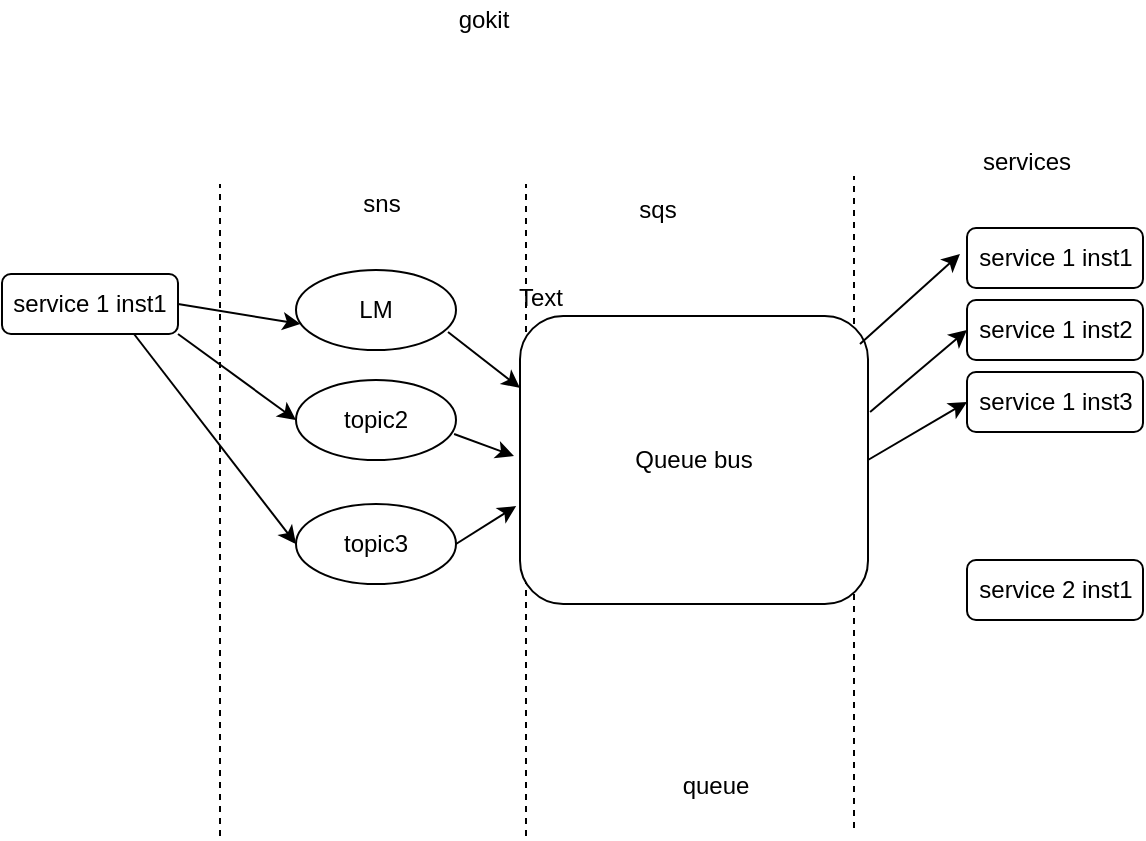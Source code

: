 <mxfile version="12.8.1" type="github">
  <diagram id="ix_fUZOsR6slZsx-RnOL" name="Page-1">
    <mxGraphModel dx="810" dy="547" grid="0" gridSize="10" guides="1" tooltips="1" connect="1" arrows="1" fold="1" page="1" pageScale="1" pageWidth="827" pageHeight="1169" math="0" shadow="0">
      <root>
        <mxCell id="0" />
        <mxCell id="1" parent="0" />
        <mxCell id="AFI3RFbE6YBjgJ-2qLaX-2" value="LM" style="ellipse;whiteSpace=wrap;html=1;" vertex="1" parent="1">
          <mxGeometry x="258" y="174" width="80" height="40" as="geometry" />
        </mxCell>
        <mxCell id="AFI3RFbE6YBjgJ-2qLaX-3" value="topic2" style="ellipse;whiteSpace=wrap;html=1;" vertex="1" parent="1">
          <mxGeometry x="258" y="229" width="80" height="40" as="geometry" />
        </mxCell>
        <mxCell id="AFI3RFbE6YBjgJ-2qLaX-4" value="topic3" style="ellipse;whiteSpace=wrap;html=1;" vertex="1" parent="1">
          <mxGeometry x="258" y="291" width="80" height="40" as="geometry" />
        </mxCell>
        <mxCell id="AFI3RFbE6YBjgJ-2qLaX-5" value="" style="endArrow=none;dashed=1;html=1;" edge="1" parent="1">
          <mxGeometry width="50" height="50" relative="1" as="geometry">
            <mxPoint x="373" y="457" as="sourcePoint" />
            <mxPoint x="373" y="131" as="targetPoint" />
          </mxGeometry>
        </mxCell>
        <mxCell id="AFI3RFbE6YBjgJ-2qLaX-6" value="sns" style="text;html=1;strokeColor=none;fillColor=none;align=center;verticalAlign=middle;whiteSpace=wrap;rounded=0;" vertex="1" parent="1">
          <mxGeometry x="281" y="131" width="40" height="20" as="geometry" />
        </mxCell>
        <mxCell id="AFI3RFbE6YBjgJ-2qLaX-7" value="sqs" style="text;html=1;strokeColor=none;fillColor=none;align=center;verticalAlign=middle;whiteSpace=wrap;rounded=0;" vertex="1" parent="1">
          <mxGeometry x="419" y="134" width="40" height="20" as="geometry" />
        </mxCell>
        <mxCell id="AFI3RFbE6YBjgJ-2qLaX-10" value="" style="endArrow=none;dashed=1;html=1;" edge="1" parent="1">
          <mxGeometry width="50" height="50" relative="1" as="geometry">
            <mxPoint x="537" y="453.0" as="sourcePoint" />
            <mxPoint x="537" y="127.0" as="targetPoint" />
          </mxGeometry>
        </mxCell>
        <mxCell id="AFI3RFbE6YBjgJ-2qLaX-11" value="services" style="text;html=1;strokeColor=none;fillColor=none;align=center;verticalAlign=middle;whiteSpace=wrap;rounded=0;" vertex="1" parent="1">
          <mxGeometry x="583" y="110" width="81" height="20" as="geometry" />
        </mxCell>
        <mxCell id="AFI3RFbE6YBjgJ-2qLaX-12" value="service 1 inst1" style="rounded=1;whiteSpace=wrap;html=1;" vertex="1" parent="1">
          <mxGeometry x="593.5" y="153" width="88" height="30" as="geometry" />
        </mxCell>
        <mxCell id="AFI3RFbE6YBjgJ-2qLaX-13" value="service 1 inst2" style="rounded=1;whiteSpace=wrap;html=1;" vertex="1" parent="1">
          <mxGeometry x="593.5" y="189" width="88" height="30" as="geometry" />
        </mxCell>
        <mxCell id="AFI3RFbE6YBjgJ-2qLaX-14" value="service 1 inst3" style="rounded=1;whiteSpace=wrap;html=1;" vertex="1" parent="1">
          <mxGeometry x="593.5" y="225" width="88" height="30" as="geometry" />
        </mxCell>
        <mxCell id="AFI3RFbE6YBjgJ-2qLaX-16" value="service 2 inst1" style="rounded=1;whiteSpace=wrap;html=1;" vertex="1" parent="1">
          <mxGeometry x="593.5" y="319" width="88" height="30" as="geometry" />
        </mxCell>
        <mxCell id="AFI3RFbE6YBjgJ-2qLaX-17" value="" style="endArrow=none;dashed=1;html=1;" edge="1" parent="1">
          <mxGeometry width="50" height="50" relative="1" as="geometry">
            <mxPoint x="220" y="457.0" as="sourcePoint" />
            <mxPoint x="220" y="131" as="targetPoint" />
          </mxGeometry>
        </mxCell>
        <mxCell id="AFI3RFbE6YBjgJ-2qLaX-18" value="service 1 inst1" style="rounded=1;whiteSpace=wrap;html=1;" vertex="1" parent="1">
          <mxGeometry x="111" y="176" width="88" height="30" as="geometry" />
        </mxCell>
        <mxCell id="AFI3RFbE6YBjgJ-2qLaX-20" value="" style="endArrow=classic;html=1;strokeWidth=1;entryX=0.029;entryY=0.675;entryDx=0;entryDy=0;entryPerimeter=0;exitX=1;exitY=0.5;exitDx=0;exitDy=0;" edge="1" parent="1" source="AFI3RFbE6YBjgJ-2qLaX-18" target="AFI3RFbE6YBjgJ-2qLaX-2">
          <mxGeometry width="50" height="50" relative="1" as="geometry">
            <mxPoint x="176" y="119" as="sourcePoint" />
            <mxPoint x="226" y="69" as="targetPoint" />
          </mxGeometry>
        </mxCell>
        <mxCell id="AFI3RFbE6YBjgJ-2qLaX-23" value="Text" style="text;html=1;align=center;verticalAlign=middle;resizable=0;points=[];autosize=1;" vertex="1" parent="1">
          <mxGeometry x="364" y="179" width="31" height="18" as="geometry" />
        </mxCell>
        <mxCell id="AFI3RFbE6YBjgJ-2qLaX-25" value="Queue bus" style="rounded=1;whiteSpace=wrap;html=1;" vertex="1" parent="1">
          <mxGeometry x="370" y="197" width="174" height="144" as="geometry" />
        </mxCell>
        <mxCell id="AFI3RFbE6YBjgJ-2qLaX-27" value="" style="endArrow=classic;html=1;strokeWidth=1;entryX=0;entryY=0.25;entryDx=0;entryDy=0;" edge="1" parent="1" target="AFI3RFbE6YBjgJ-2qLaX-25">
          <mxGeometry width="50" height="50" relative="1" as="geometry">
            <mxPoint x="334" y="205" as="sourcePoint" />
            <mxPoint x="399" y="225" as="targetPoint" />
          </mxGeometry>
        </mxCell>
        <mxCell id="AFI3RFbE6YBjgJ-2qLaX-29" value="" style="endArrow=classic;html=1;strokeWidth=1;exitX=0.988;exitY=0.675;exitDx=0;exitDy=0;exitPerimeter=0;" edge="1" parent="1" source="AFI3RFbE6YBjgJ-2qLaX-3">
          <mxGeometry width="50" height="50" relative="1" as="geometry">
            <mxPoint x="391" y="482" as="sourcePoint" />
            <mxPoint x="367" y="267" as="targetPoint" />
          </mxGeometry>
        </mxCell>
        <mxCell id="AFI3RFbE6YBjgJ-2qLaX-31" value="" style="endArrow=classic;html=1;strokeWidth=1;entryX=-0.011;entryY=0.66;entryDx=0;entryDy=0;entryPerimeter=0;exitX=1;exitY=0.5;exitDx=0;exitDy=0;" edge="1" parent="1" source="AFI3RFbE6YBjgJ-2qLaX-4" target="AFI3RFbE6YBjgJ-2qLaX-25">
          <mxGeometry width="50" height="50" relative="1" as="geometry">
            <mxPoint x="394" y="469" as="sourcePoint" />
            <mxPoint x="444" y="419" as="targetPoint" />
          </mxGeometry>
        </mxCell>
        <mxCell id="AFI3RFbE6YBjgJ-2qLaX-32" value="queue" style="text;html=1;strokeColor=none;fillColor=none;align=center;verticalAlign=middle;whiteSpace=wrap;rounded=0;" vertex="1" parent="1">
          <mxGeometry x="416" y="422" width="104" height="20" as="geometry" />
        </mxCell>
        <mxCell id="AFI3RFbE6YBjgJ-2qLaX-34" value="" style="endArrow=classic;html=1;strokeWidth=1;" edge="1" parent="1">
          <mxGeometry width="50" height="50" relative="1" as="geometry">
            <mxPoint x="540" y="211" as="sourcePoint" />
            <mxPoint x="590" y="166" as="targetPoint" />
          </mxGeometry>
        </mxCell>
        <mxCell id="AFI3RFbE6YBjgJ-2qLaX-35" value="" style="endArrow=classic;html=1;strokeWidth=1;entryX=0;entryY=0.5;entryDx=0;entryDy=0;exitX=1.006;exitY=0.333;exitDx=0;exitDy=0;exitPerimeter=0;" edge="1" parent="1" source="AFI3RFbE6YBjgJ-2qLaX-25" target="AFI3RFbE6YBjgJ-2qLaX-13">
          <mxGeometry width="50" height="50" relative="1" as="geometry">
            <mxPoint x="564" y="271" as="sourcePoint" />
            <mxPoint x="614" y="221" as="targetPoint" />
          </mxGeometry>
        </mxCell>
        <mxCell id="AFI3RFbE6YBjgJ-2qLaX-36" value="" style="endArrow=classic;html=1;strokeWidth=1;entryX=0;entryY=0.5;entryDx=0;entryDy=0;exitX=1;exitY=0.5;exitDx=0;exitDy=0;" edge="1" parent="1" source="AFI3RFbE6YBjgJ-2qLaX-25" target="AFI3RFbE6YBjgJ-2qLaX-14">
          <mxGeometry width="50" height="50" relative="1" as="geometry">
            <mxPoint x="641" y="521" as="sourcePoint" />
            <mxPoint x="691" y="471" as="targetPoint" />
          </mxGeometry>
        </mxCell>
        <mxCell id="AFI3RFbE6YBjgJ-2qLaX-37" value="" style="endArrow=classic;html=1;strokeWidth=1;entryX=0;entryY=0.5;entryDx=0;entryDy=0;exitX=1;exitY=1;exitDx=0;exitDy=0;" edge="1" parent="1" source="AFI3RFbE6YBjgJ-2qLaX-18" target="AFI3RFbE6YBjgJ-2qLaX-3">
          <mxGeometry width="50" height="50" relative="1" as="geometry">
            <mxPoint x="152" y="355" as="sourcePoint" />
            <mxPoint x="202" y="305" as="targetPoint" />
          </mxGeometry>
        </mxCell>
        <mxCell id="AFI3RFbE6YBjgJ-2qLaX-38" value="" style="endArrow=classic;html=1;strokeWidth=1;entryX=0;entryY=0.5;entryDx=0;entryDy=0;exitX=0.75;exitY=1;exitDx=0;exitDy=0;" edge="1" parent="1" source="AFI3RFbE6YBjgJ-2qLaX-18" target="AFI3RFbE6YBjgJ-2qLaX-4">
          <mxGeometry width="50" height="50" relative="1" as="geometry">
            <mxPoint x="171" y="501" as="sourcePoint" />
            <mxPoint x="221" y="451" as="targetPoint" />
          </mxGeometry>
        </mxCell>
        <mxCell id="AFI3RFbE6YBjgJ-2qLaX-41" value="gokit" style="text;html=1;strokeColor=none;fillColor=none;align=center;verticalAlign=middle;whiteSpace=wrap;rounded=0;" vertex="1" parent="1">
          <mxGeometry x="315" y="39" width="74" height="20" as="geometry" />
        </mxCell>
      </root>
    </mxGraphModel>
  </diagram>
</mxfile>
